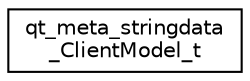 digraph "Graphical Class Hierarchy"
{
 // LATEX_PDF_SIZE
  edge [fontname="Helvetica",fontsize="10",labelfontname="Helvetica",labelfontsize="10"];
  node [fontname="Helvetica",fontsize="10",shape=record];
  rankdir="LR";
  Node0 [label="qt_meta_stringdata\l_ClientModel_t",height=0.2,width=0.4,color="black", fillcolor="white", style="filled",URL="$structqt__meta__stringdata___client_model__t.html",tooltip=" "];
}
